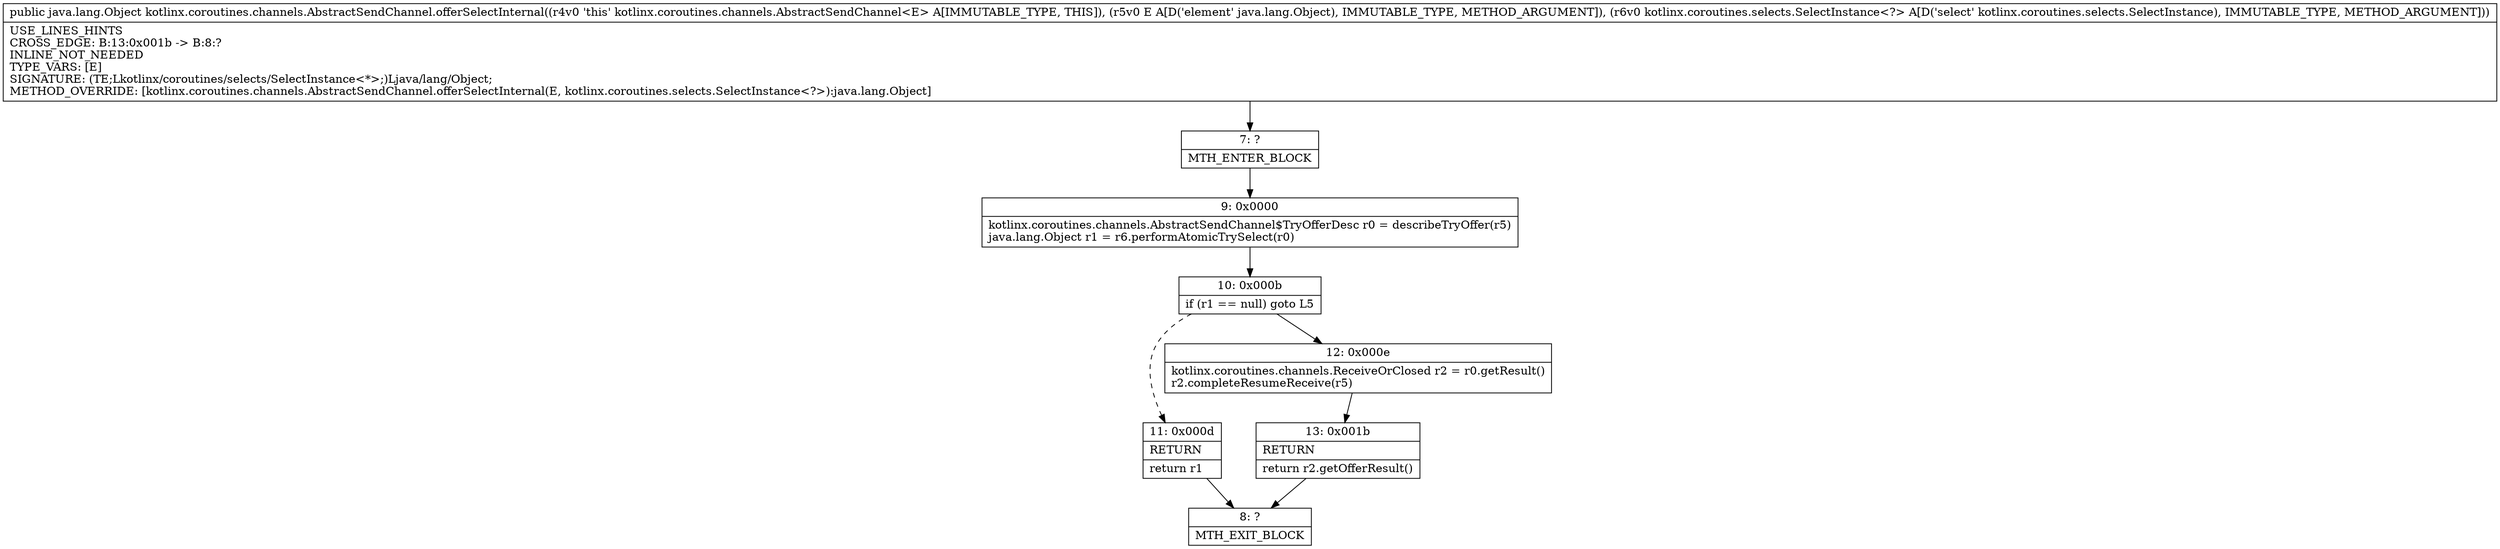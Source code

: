digraph "CFG forkotlinx.coroutines.channels.AbstractSendChannel.offerSelectInternal(Ljava\/lang\/Object;Lkotlinx\/coroutines\/selects\/SelectInstance;)Ljava\/lang\/Object;" {
Node_7 [shape=record,label="{7\:\ ?|MTH_ENTER_BLOCK\l}"];
Node_9 [shape=record,label="{9\:\ 0x0000|kotlinx.coroutines.channels.AbstractSendChannel$TryOfferDesc r0 = describeTryOffer(r5)\ljava.lang.Object r1 = r6.performAtomicTrySelect(r0)\l}"];
Node_10 [shape=record,label="{10\:\ 0x000b|if (r1 == null) goto L5\l}"];
Node_11 [shape=record,label="{11\:\ 0x000d|RETURN\l|return r1\l}"];
Node_8 [shape=record,label="{8\:\ ?|MTH_EXIT_BLOCK\l}"];
Node_12 [shape=record,label="{12\:\ 0x000e|kotlinx.coroutines.channels.ReceiveOrClosed r2 = r0.getResult()\lr2.completeResumeReceive(r5)\l}"];
Node_13 [shape=record,label="{13\:\ 0x001b|RETURN\l|return r2.getOfferResult()\l}"];
MethodNode[shape=record,label="{public java.lang.Object kotlinx.coroutines.channels.AbstractSendChannel.offerSelectInternal((r4v0 'this' kotlinx.coroutines.channels.AbstractSendChannel\<E\> A[IMMUTABLE_TYPE, THIS]), (r5v0 E A[D('element' java.lang.Object), IMMUTABLE_TYPE, METHOD_ARGUMENT]), (r6v0 kotlinx.coroutines.selects.SelectInstance\<?\> A[D('select' kotlinx.coroutines.selects.SelectInstance), IMMUTABLE_TYPE, METHOD_ARGUMENT]))  | USE_LINES_HINTS\lCROSS_EDGE: B:13:0x001b \-\> B:8:?\lINLINE_NOT_NEEDED\lTYPE_VARS: [E]\lSIGNATURE: (TE;Lkotlinx\/coroutines\/selects\/SelectInstance\<*\>;)Ljava\/lang\/Object;\lMETHOD_OVERRIDE: [kotlinx.coroutines.channels.AbstractSendChannel.offerSelectInternal(E, kotlinx.coroutines.selects.SelectInstance\<?\>):java.lang.Object]\l}"];
MethodNode -> Node_7;Node_7 -> Node_9;
Node_9 -> Node_10;
Node_10 -> Node_11[style=dashed];
Node_10 -> Node_12;
Node_11 -> Node_8;
Node_12 -> Node_13;
Node_13 -> Node_8;
}


